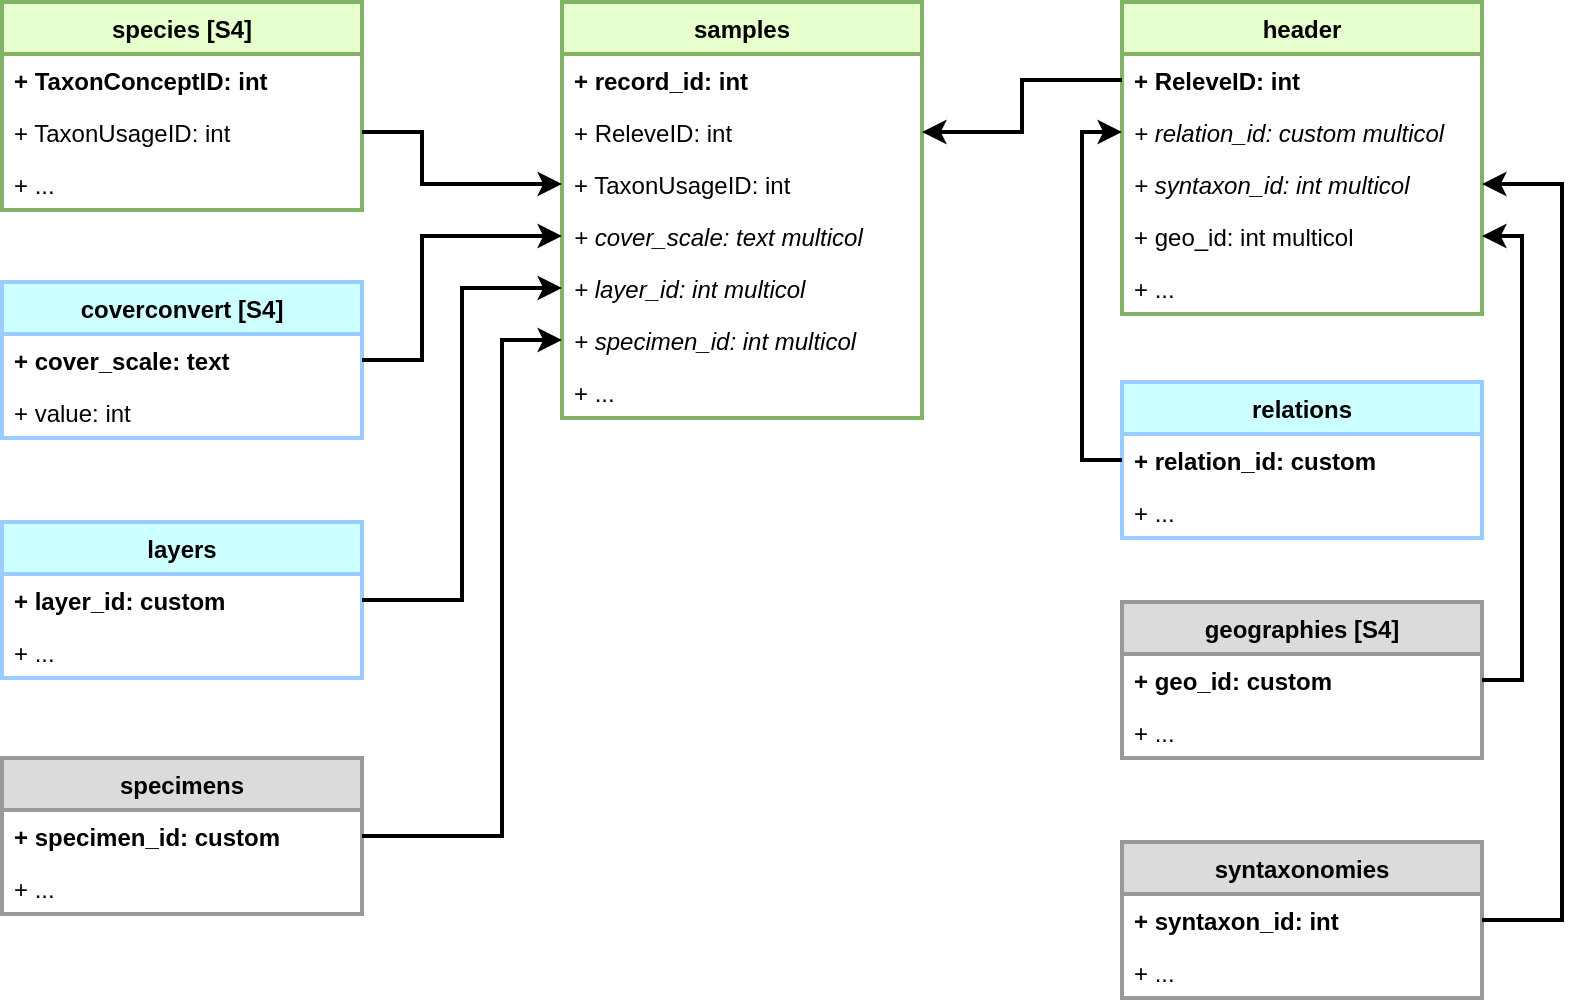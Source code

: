 <mxfile>
    <diagram id="Mup8WHEtcNp3e32KTArU" name="Page-1">
        <mxGraphModel dx="1136" dy="907" grid="1" gridSize="10" guides="1" tooltips="1" connect="1" arrows="1" fold="1" page="1" pageScale="1" pageWidth="1100" pageHeight="850" background="#FFFFFF" math="0" shadow="0">
            <root>
                <mxCell id="0"/>
                <mxCell id="1" parent="0"/>
                <mxCell id="2" value="species [S4]" style="swimlane;fontStyle=1;childLayout=stackLayout;horizontal=1;startSize=26;horizontalStack=0;resizeParent=1;resizeParentMax=0;resizeLast=0;collapsible=1;marginBottom=0;swimlaneFillColor=none;strokeWidth=2;strokeColor=#82b366;fontColor=#000000;fillColor=#E6FFCC;" vertex="1" parent="1">
                    <mxGeometry x="40" y="40" width="180" height="104" as="geometry"/>
                </mxCell>
                <mxCell id="3" value="+ TaxonConceptID: int" style="text;strokeColor=none;fillColor=none;align=left;verticalAlign=top;spacingLeft=4;spacingRight=4;overflow=hidden;rotatable=0;points=[[0,0.5],[1,0.5]];portConstraint=eastwest;fontColor=#000000;fontStyle=1" vertex="1" parent="2">
                    <mxGeometry y="26" width="180" height="26" as="geometry"/>
                </mxCell>
                <mxCell id="4" value="+ TaxonUsageID: int" style="text;strokeColor=none;fillColor=none;align=left;verticalAlign=top;spacingLeft=4;spacingRight=4;overflow=hidden;rotatable=0;points=[[0,0.5],[1,0.5]];portConstraint=eastwest;fontColor=#000000;" vertex="1" parent="2">
                    <mxGeometry y="52" width="180" height="26" as="geometry"/>
                </mxCell>
                <mxCell id="5" value="+ ..." style="text;strokeColor=none;fillColor=none;align=left;verticalAlign=top;spacingLeft=4;spacingRight=4;overflow=hidden;rotatable=0;points=[[0,0.5],[1,0.5]];portConstraint=eastwest;fontColor=#000000;" vertex="1" parent="2">
                    <mxGeometry y="78" width="180" height="26" as="geometry"/>
                </mxCell>
                <mxCell id="7" value="samples" style="swimlane;fontStyle=1;childLayout=stackLayout;horizontal=1;startSize=26;horizontalStack=0;resizeParent=1;resizeParentMax=0;resizeLast=0;collapsible=1;marginBottom=0;swimlaneFillColor=none;strokeWidth=2;strokeColor=#82b366;fontColor=#000000;fillColor=#E6FFCC;" vertex="1" parent="1">
                    <mxGeometry x="320" y="40" width="180" height="208" as="geometry"/>
                </mxCell>
                <mxCell id="8" value="+ record_id: int" style="text;strokeColor=none;fillColor=none;align=left;verticalAlign=top;spacingLeft=4;spacingRight=4;overflow=hidden;rotatable=0;points=[[0,0.5],[1,0.5]];portConstraint=eastwest;fontColor=#000000;fontStyle=1" vertex="1" parent="7">
                    <mxGeometry y="26" width="180" height="26" as="geometry"/>
                </mxCell>
                <mxCell id="9" value="+ ReleveID: int" style="text;strokeColor=none;fillColor=none;align=left;verticalAlign=top;spacingLeft=4;spacingRight=4;overflow=hidden;rotatable=0;points=[[0,0.5],[1,0.5]];portConstraint=eastwest;fontColor=#000000;" vertex="1" parent="7">
                    <mxGeometry y="52" width="180" height="26" as="geometry"/>
                </mxCell>
                <mxCell id="11" value="+ TaxonUsageID: int" style="text;strokeColor=none;fillColor=none;align=left;verticalAlign=top;spacingLeft=4;spacingRight=4;overflow=hidden;rotatable=0;points=[[0,0.5],[1,0.5]];portConstraint=eastwest;fontColor=#000000;" vertex="1" parent="7">
                    <mxGeometry y="78" width="180" height="26" as="geometry"/>
                </mxCell>
                <mxCell id="12" value="+ cover_scale: text multicol" style="text;strokeColor=none;fillColor=none;align=left;verticalAlign=top;spacingLeft=4;spacingRight=4;overflow=hidden;rotatable=0;points=[[0,0.5],[1,0.5]];portConstraint=eastwest;fontColor=#000000;fontStyle=2" vertex="1" parent="7">
                    <mxGeometry y="104" width="180" height="26" as="geometry"/>
                </mxCell>
                <mxCell id="13" value="+ layer_id: int multicol" style="text;strokeColor=none;fillColor=none;align=left;verticalAlign=top;spacingLeft=4;spacingRight=4;overflow=hidden;rotatable=0;points=[[0,0.5],[1,0.5]];portConstraint=eastwest;fontColor=#000000;fontStyle=2" vertex="1" parent="7">
                    <mxGeometry y="130" width="180" height="26" as="geometry"/>
                </mxCell>
                <mxCell id="14" value="+ specimen_id: int multicol" style="text;strokeColor=none;fillColor=none;align=left;verticalAlign=top;spacingLeft=4;spacingRight=4;overflow=hidden;rotatable=0;points=[[0,0.5],[1,0.5]];portConstraint=eastwest;fontColor=#000000;fontStyle=2" vertex="1" parent="7">
                    <mxGeometry y="156" width="180" height="26" as="geometry"/>
                </mxCell>
                <mxCell id="10" value="+ ..." style="text;strokeColor=none;fillColor=none;align=left;verticalAlign=top;spacingLeft=4;spacingRight=4;overflow=hidden;rotatable=0;points=[[0,0.5],[1,0.5]];portConstraint=eastwest;fontColor=#000000;" vertex="1" parent="7">
                    <mxGeometry y="182" width="180" height="26" as="geometry"/>
                </mxCell>
                <mxCell id="15" value="header" style="swimlane;fontStyle=1;childLayout=stackLayout;horizontal=1;startSize=26;horizontalStack=0;resizeParent=1;resizeParentMax=0;resizeLast=0;collapsible=1;marginBottom=0;swimlaneFillColor=none;strokeWidth=2;strokeColor=#82b366;fontColor=#000000;fillColor=#E6FFCC;" vertex="1" parent="1">
                    <mxGeometry x="600" y="40" width="180" height="156" as="geometry"/>
                </mxCell>
                <mxCell id="16" value="+ ReleveID: int" style="text;strokeColor=none;fillColor=none;align=left;verticalAlign=top;spacingLeft=4;spacingRight=4;overflow=hidden;rotatable=0;points=[[0,0.5],[1,0.5]];portConstraint=eastwest;fontColor=#000000;fontStyle=1" vertex="1" parent="15">
                    <mxGeometry y="26" width="180" height="26" as="geometry"/>
                </mxCell>
                <mxCell id="17" value="+ relation_id: custom multicol" style="text;strokeColor=none;fillColor=none;align=left;verticalAlign=top;spacingLeft=4;spacingRight=4;overflow=hidden;rotatable=0;points=[[0,0.5],[1,0.5]];portConstraint=eastwest;fontColor=#000000;fontStyle=2" vertex="1" parent="15">
                    <mxGeometry y="52" width="180" height="26" as="geometry"/>
                </mxCell>
                <mxCell id="36" value="+ syntaxon_id: int multicol" style="text;strokeColor=none;fillColor=none;align=left;verticalAlign=top;spacingLeft=4;spacingRight=4;overflow=hidden;rotatable=0;points=[[0,0.5],[1,0.5]];portConstraint=eastwest;fontColor=#000000;fontStyle=2" vertex="1" parent="15">
                    <mxGeometry y="78" width="180" height="26" as="geometry"/>
                </mxCell>
                <mxCell id="37" value="+ geo_id: int multicol" style="text;strokeColor=none;fillColor=none;align=left;verticalAlign=top;spacingLeft=4;spacingRight=4;overflow=hidden;rotatable=0;points=[[0,0.5],[1,0.5]];portConstraint=eastwest;fontColor=#000000;" vertex="1" parent="15">
                    <mxGeometry y="104" width="180" height="26" as="geometry"/>
                </mxCell>
                <mxCell id="18" value="+ ..." style="text;strokeColor=none;fillColor=none;align=left;verticalAlign=top;spacingLeft=4;spacingRight=4;overflow=hidden;rotatable=0;points=[[0,0.5],[1,0.5]];portConstraint=eastwest;fontColor=#000000;" vertex="1" parent="15">
                    <mxGeometry y="130" width="180" height="26" as="geometry"/>
                </mxCell>
                <mxCell id="20" style="edgeStyle=orthogonalEdgeStyle;rounded=0;orthogonalLoop=1;jettySize=auto;html=1;exitX=1;exitY=0.5;exitDx=0;exitDy=0;entryX=0;entryY=0.5;entryDx=0;entryDy=0;fontColor=#000000;strokeWidth=2;strokeColor=#000000;" edge="1" parent="1" source="4" target="11">
                    <mxGeometry relative="1" as="geometry">
                        <Array as="points">
                            <mxPoint x="250" y="105"/>
                            <mxPoint x="250" y="131"/>
                        </Array>
                    </mxGeometry>
                </mxCell>
                <mxCell id="21" style="edgeStyle=orthogonalEdgeStyle;rounded=0;orthogonalLoop=1;jettySize=auto;html=1;exitX=0;exitY=0.5;exitDx=0;exitDy=0;entryX=1;entryY=0.5;entryDx=0;entryDy=0;strokeColor=#000000;strokeWidth=2;fontColor=#000000;" edge="1" parent="1" source="16" target="9">
                    <mxGeometry relative="1" as="geometry"/>
                </mxCell>
                <mxCell id="22" value="coverconvert [S4]" style="swimlane;fontStyle=1;childLayout=stackLayout;horizontal=1;startSize=26;horizontalStack=0;resizeParent=1;resizeParentMax=0;resizeLast=0;collapsible=1;marginBottom=0;swimlaneFillColor=none;strokeWidth=2;strokeColor=#99CCFF;fontColor=#000000;fillColor=#CCFFFF;" vertex="1" parent="1">
                    <mxGeometry x="40" y="180" width="180" height="78" as="geometry"/>
                </mxCell>
                <mxCell id="23" value="+ cover_scale: text" style="text;strokeColor=none;fillColor=none;align=left;verticalAlign=top;spacingLeft=4;spacingRight=4;overflow=hidden;rotatable=0;points=[[0,0.5],[1,0.5]];portConstraint=eastwest;fontColor=#000000;fontStyle=1" vertex="1" parent="22">
                    <mxGeometry y="26" width="180" height="26" as="geometry"/>
                </mxCell>
                <mxCell id="24" value="+ value: int" style="text;strokeColor=none;fillColor=none;align=left;verticalAlign=top;spacingLeft=4;spacingRight=4;overflow=hidden;rotatable=0;points=[[0,0.5],[1,0.5]];portConstraint=eastwest;fontColor=#000000;" vertex="1" parent="22">
                    <mxGeometry y="52" width="180" height="26" as="geometry"/>
                </mxCell>
                <mxCell id="26" style="edgeStyle=orthogonalEdgeStyle;rounded=0;orthogonalLoop=1;jettySize=auto;html=1;exitX=1;exitY=0.5;exitDx=0;exitDy=0;entryX=0;entryY=0.5;entryDx=0;entryDy=0;strokeColor=#000000;strokeWidth=2;fontColor=#000000;" edge="1" parent="1" source="23" target="12">
                    <mxGeometry relative="1" as="geometry">
                        <Array as="points">
                            <mxPoint x="250" y="219"/>
                            <mxPoint x="250" y="157"/>
                        </Array>
                    </mxGeometry>
                </mxCell>
                <mxCell id="27" value="layers" style="swimlane;fontStyle=1;childLayout=stackLayout;horizontal=1;startSize=26;horizontalStack=0;resizeParent=1;resizeParentMax=0;resizeLast=0;collapsible=1;marginBottom=0;swimlaneFillColor=none;strokeWidth=2;strokeColor=#99CCFF;fontColor=#000000;fillColor=#CCFFFF;" vertex="1" parent="1">
                    <mxGeometry x="40" y="300" width="180" height="78" as="geometry"/>
                </mxCell>
                <mxCell id="28" value="+ layer_id: custom" style="text;strokeColor=none;fillColor=none;align=left;verticalAlign=top;spacingLeft=4;spacingRight=4;overflow=hidden;rotatable=0;points=[[0,0.5],[1,0.5]];portConstraint=eastwest;fontColor=#000000;fontStyle=1" vertex="1" parent="27">
                    <mxGeometry y="26" width="180" height="26" as="geometry"/>
                </mxCell>
                <mxCell id="29" value="+ ..." style="text;strokeColor=none;fillColor=none;align=left;verticalAlign=top;spacingLeft=4;spacingRight=4;overflow=hidden;rotatable=0;points=[[0,0.5],[1,0.5]];portConstraint=eastwest;fontColor=#000000;" vertex="1" parent="27">
                    <mxGeometry y="52" width="180" height="26" as="geometry"/>
                </mxCell>
                <mxCell id="30" style="edgeStyle=orthogonalEdgeStyle;rounded=0;orthogonalLoop=1;jettySize=auto;html=1;exitX=1;exitY=0.5;exitDx=0;exitDy=0;entryX=0;entryY=0.5;entryDx=0;entryDy=0;strokeColor=#000000;strokeWidth=2;fontColor=#000000;" edge="1" parent="1" source="28" target="13">
                    <mxGeometry relative="1" as="geometry">
                        <Array as="points">
                            <mxPoint x="270" y="339"/>
                            <mxPoint x="270" y="183"/>
                        </Array>
                    </mxGeometry>
                </mxCell>
                <mxCell id="31" value="relations" style="swimlane;fontStyle=1;childLayout=stackLayout;horizontal=1;startSize=26;horizontalStack=0;resizeParent=1;resizeParentMax=0;resizeLast=0;collapsible=1;marginBottom=0;swimlaneFillColor=none;strokeWidth=2;fontColor=#000000;fillColor=#CCFFFF;strokeColor=#99CCFF;" vertex="1" parent="1">
                    <mxGeometry x="600" y="230" width="180" height="78" as="geometry"/>
                </mxCell>
                <mxCell id="32" value="+ relation_id: custom" style="text;strokeColor=none;fillColor=none;align=left;verticalAlign=top;spacingLeft=4;spacingRight=4;overflow=hidden;rotatable=0;points=[[0,0.5],[1,0.5]];portConstraint=eastwest;fontColor=#000000;fontStyle=1" vertex="1" parent="31">
                    <mxGeometry y="26" width="180" height="26" as="geometry"/>
                </mxCell>
                <mxCell id="33" value="+ ..." style="text;strokeColor=none;fillColor=none;align=left;verticalAlign=top;spacingLeft=4;spacingRight=4;overflow=hidden;rotatable=0;points=[[0,0.5],[1,0.5]];portConstraint=eastwest;fontColor=#000000;" vertex="1" parent="31">
                    <mxGeometry y="52" width="180" height="26" as="geometry"/>
                </mxCell>
                <mxCell id="38" style="edgeStyle=orthogonalEdgeStyle;rounded=0;orthogonalLoop=1;jettySize=auto;html=1;exitX=0;exitY=0.5;exitDx=0;exitDy=0;entryX=0;entryY=0.5;entryDx=0;entryDy=0;strokeColor=#000000;strokeWidth=2;fontColor=#000000;" edge="1" parent="1" source="32" target="17">
                    <mxGeometry relative="1" as="geometry"/>
                </mxCell>
                <mxCell id="39" value="geographies [S4]" style="swimlane;fontStyle=1;childLayout=stackLayout;horizontal=1;startSize=26;horizontalStack=0;resizeParent=1;resizeParentMax=0;resizeLast=0;collapsible=1;marginBottom=0;swimlaneFillColor=none;strokeWidth=2;fontColor=#000000;fillColor=#DBDBDB;strokeColor=#999999;" vertex="1" parent="1">
                    <mxGeometry x="600" y="340" width="180" height="78" as="geometry"/>
                </mxCell>
                <mxCell id="40" value="+ geo_id: custom" style="text;strokeColor=none;fillColor=none;align=left;verticalAlign=top;spacingLeft=4;spacingRight=4;overflow=hidden;rotatable=0;points=[[0,0.5],[1,0.5]];portConstraint=eastwest;fontColor=#000000;fontStyle=1" vertex="1" parent="39">
                    <mxGeometry y="26" width="180" height="26" as="geometry"/>
                </mxCell>
                <mxCell id="41" value="+ ..." style="text;strokeColor=none;fillColor=none;align=left;verticalAlign=top;spacingLeft=4;spacingRight=4;overflow=hidden;rotatable=0;points=[[0,0.5],[1,0.5]];portConstraint=eastwest;fontColor=#000000;" vertex="1" parent="39">
                    <mxGeometry y="52" width="180" height="26" as="geometry"/>
                </mxCell>
                <mxCell id="42" style="edgeStyle=orthogonalEdgeStyle;rounded=0;orthogonalLoop=1;jettySize=auto;html=1;exitX=1;exitY=0.5;exitDx=0;exitDy=0;entryX=1;entryY=0.5;entryDx=0;entryDy=0;strokeColor=#000000;strokeWidth=2;fontColor=#000000;" edge="1" parent="1" source="40" target="37">
                    <mxGeometry relative="1" as="geometry"/>
                </mxCell>
                <mxCell id="43" value="syntaxonomies" style="swimlane;fontStyle=1;childLayout=stackLayout;horizontal=1;startSize=26;horizontalStack=0;resizeParent=1;resizeParentMax=0;resizeLast=0;collapsible=1;marginBottom=0;swimlaneFillColor=none;strokeWidth=2;strokeColor=#999999;fontColor=#000000;fillColor=#DBDBDB;" vertex="1" parent="1">
                    <mxGeometry x="600" y="460" width="180" height="78" as="geometry"/>
                </mxCell>
                <mxCell id="44" value="+ syntaxon_id: int" style="text;strokeColor=none;fillColor=none;align=left;verticalAlign=top;spacingLeft=4;spacingRight=4;overflow=hidden;rotatable=0;points=[[0,0.5],[1,0.5]];portConstraint=eastwest;fontColor=#000000;fontStyle=1" vertex="1" parent="43">
                    <mxGeometry y="26" width="180" height="26" as="geometry"/>
                </mxCell>
                <mxCell id="45" value="+ ..." style="text;strokeColor=none;fillColor=none;align=left;verticalAlign=top;spacingLeft=4;spacingRight=4;overflow=hidden;rotatable=0;points=[[0,0.5],[1,0.5]];portConstraint=eastwest;fontColor=#000000;" vertex="1" parent="43">
                    <mxGeometry y="52" width="180" height="26" as="geometry"/>
                </mxCell>
                <mxCell id="46" style="edgeStyle=orthogonalEdgeStyle;rounded=0;orthogonalLoop=1;jettySize=auto;html=1;exitX=1;exitY=0.5;exitDx=0;exitDy=0;entryX=1;entryY=0.5;entryDx=0;entryDy=0;strokeColor=#000000;strokeWidth=2;fontColor=#000000;" edge="1" parent="1" source="44" target="36">
                    <mxGeometry relative="1" as="geometry">
                        <Array as="points">
                            <mxPoint x="820" y="499"/>
                            <mxPoint x="820" y="131"/>
                        </Array>
                    </mxGeometry>
                </mxCell>
                <mxCell id="47" value="specimens" style="swimlane;fontStyle=1;childLayout=stackLayout;horizontal=1;startSize=26;horizontalStack=0;resizeParent=1;resizeParentMax=0;resizeLast=0;collapsible=1;marginBottom=0;swimlaneFillColor=none;strokeWidth=2;strokeColor=#999999;fontColor=#000000;fillColor=#DBDBDB;" vertex="1" parent="1">
                    <mxGeometry x="40" y="418" width="180" height="78" as="geometry"/>
                </mxCell>
                <mxCell id="48" value="+ specimen_id: custom" style="text;strokeColor=none;fillColor=none;align=left;verticalAlign=top;spacingLeft=4;spacingRight=4;overflow=hidden;rotatable=0;points=[[0,0.5],[1,0.5]];portConstraint=eastwest;fontColor=#000000;fontStyle=1" vertex="1" parent="47">
                    <mxGeometry y="26" width="180" height="26" as="geometry"/>
                </mxCell>
                <mxCell id="49" value="+ ..." style="text;strokeColor=none;fillColor=none;align=left;verticalAlign=top;spacingLeft=4;spacingRight=4;overflow=hidden;rotatable=0;points=[[0,0.5],[1,0.5]];portConstraint=eastwest;fontColor=#000000;" vertex="1" parent="47">
                    <mxGeometry y="52" width="180" height="26" as="geometry"/>
                </mxCell>
                <mxCell id="50" style="edgeStyle=orthogonalEdgeStyle;rounded=0;orthogonalLoop=1;jettySize=auto;html=1;exitX=1;exitY=0.5;exitDx=0;exitDy=0;entryX=0;entryY=0.5;entryDx=0;entryDy=0;strokeColor=#000000;strokeWidth=2;fontColor=#000000;" edge="1" parent="1" source="48" target="14">
                    <mxGeometry relative="1" as="geometry">
                        <Array as="points">
                            <mxPoint x="290" y="457"/>
                            <mxPoint x="290" y="209"/>
                        </Array>
                    </mxGeometry>
                </mxCell>
            </root>
        </mxGraphModel>
    </diagram>
</mxfile>